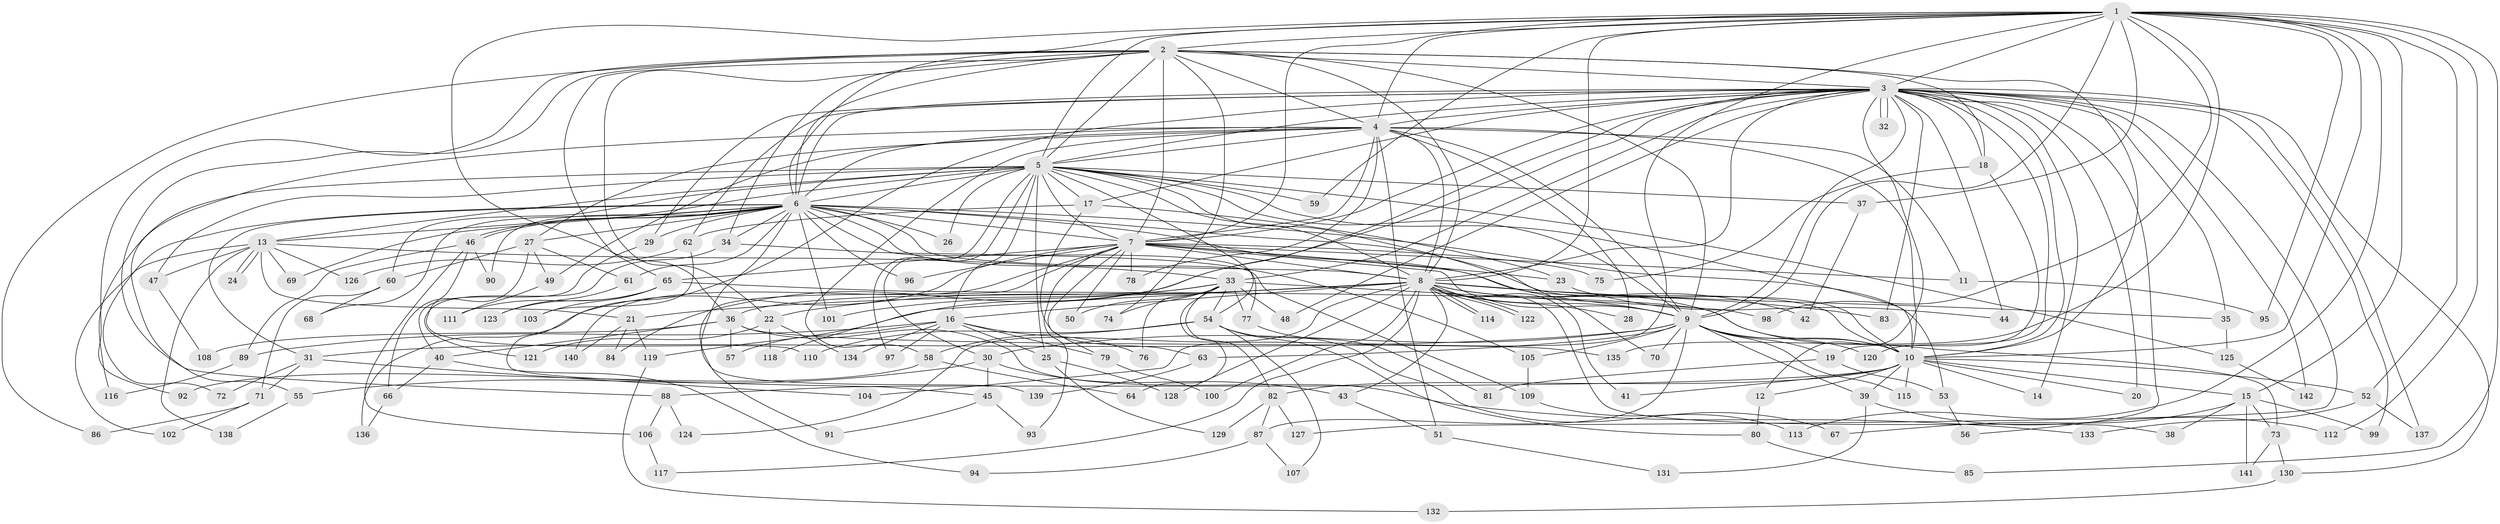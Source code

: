 // Generated by graph-tools (version 1.1) at 2025/34/03/09/25 02:34:53]
// undirected, 142 vertices, 309 edges
graph export_dot {
graph [start="1"]
  node [color=gray90,style=filled];
  1;
  2;
  3;
  4;
  5;
  6;
  7;
  8;
  9;
  10;
  11;
  12;
  13;
  14;
  15;
  16;
  17;
  18;
  19;
  20;
  21;
  22;
  23;
  24;
  25;
  26;
  27;
  28;
  29;
  30;
  31;
  32;
  33;
  34;
  35;
  36;
  37;
  38;
  39;
  40;
  41;
  42;
  43;
  44;
  45;
  46;
  47;
  48;
  49;
  50;
  51;
  52;
  53;
  54;
  55;
  56;
  57;
  58;
  59;
  60;
  61;
  62;
  63;
  64;
  65;
  66;
  67;
  68;
  69;
  70;
  71;
  72;
  73;
  74;
  75;
  76;
  77;
  78;
  79;
  80;
  81;
  82;
  83;
  84;
  85;
  86;
  87;
  88;
  89;
  90;
  91;
  92;
  93;
  94;
  95;
  96;
  97;
  98;
  99;
  100;
  101;
  102;
  103;
  104;
  105;
  106;
  107;
  108;
  109;
  110;
  111;
  112;
  113;
  114;
  115;
  116;
  117;
  118;
  119;
  120;
  121;
  122;
  123;
  124;
  125;
  126;
  127;
  128;
  129;
  130;
  131;
  132;
  133;
  134;
  135;
  136;
  137;
  138;
  139;
  140;
  141;
  142;
  1 -- 2;
  1 -- 3;
  1 -- 4;
  1 -- 5;
  1 -- 6;
  1 -- 7;
  1 -- 8;
  1 -- 9;
  1 -- 10;
  1 -- 15;
  1 -- 36;
  1 -- 37;
  1 -- 52;
  1 -- 59;
  1 -- 85;
  1 -- 95;
  1 -- 98;
  1 -- 104;
  1 -- 112;
  1 -- 113;
  1 -- 135;
  2 -- 3;
  2 -- 4;
  2 -- 5;
  2 -- 6;
  2 -- 7;
  2 -- 8;
  2 -- 9;
  2 -- 10;
  2 -- 18;
  2 -- 22;
  2 -- 34;
  2 -- 65;
  2 -- 74;
  2 -- 86;
  2 -- 88;
  2 -- 92;
  3 -- 4;
  3 -- 5;
  3 -- 6;
  3 -- 7;
  3 -- 8;
  3 -- 9;
  3 -- 10;
  3 -- 12;
  3 -- 14;
  3 -- 17;
  3 -- 18;
  3 -- 20;
  3 -- 29;
  3 -- 32;
  3 -- 32;
  3 -- 33;
  3 -- 35;
  3 -- 44;
  3 -- 45;
  3 -- 48;
  3 -- 56;
  3 -- 62;
  3 -- 83;
  3 -- 84;
  3 -- 99;
  3 -- 118;
  3 -- 120;
  3 -- 127;
  3 -- 130;
  3 -- 137;
  3 -- 142;
  4 -- 5;
  4 -- 6;
  4 -- 7;
  4 -- 8;
  4 -- 9;
  4 -- 10;
  4 -- 11;
  4 -- 27;
  4 -- 28;
  4 -- 49;
  4 -- 51;
  4 -- 55;
  4 -- 58;
  4 -- 78;
  5 -- 6;
  5 -- 7;
  5 -- 8;
  5 -- 9;
  5 -- 10;
  5 -- 13;
  5 -- 16;
  5 -- 17;
  5 -- 25;
  5 -- 26;
  5 -- 30;
  5 -- 37;
  5 -- 47;
  5 -- 54;
  5 -- 59;
  5 -- 60;
  5 -- 68;
  5 -- 70;
  5 -- 97;
  5 -- 116;
  5 -- 125;
  6 -- 7;
  6 -- 8;
  6 -- 9;
  6 -- 10;
  6 -- 13;
  6 -- 26;
  6 -- 27;
  6 -- 29;
  6 -- 31;
  6 -- 34;
  6 -- 46;
  6 -- 46;
  6 -- 53;
  6 -- 61;
  6 -- 69;
  6 -- 72;
  6 -- 77;
  6 -- 90;
  6 -- 96;
  6 -- 101;
  6 -- 105;
  6 -- 139;
  7 -- 8;
  7 -- 9;
  7 -- 10;
  7 -- 11;
  7 -- 23;
  7 -- 50;
  7 -- 65;
  7 -- 75;
  7 -- 78;
  7 -- 79;
  7 -- 91;
  7 -- 93;
  7 -- 96;
  7 -- 136;
  7 -- 140;
  8 -- 9;
  8 -- 10;
  8 -- 16;
  8 -- 21;
  8 -- 22;
  8 -- 28;
  8 -- 35;
  8 -- 38;
  8 -- 41;
  8 -- 42;
  8 -- 43;
  8 -- 83;
  8 -- 100;
  8 -- 114;
  8 -- 114;
  8 -- 117;
  8 -- 119;
  8 -- 122;
  8 -- 122;
  8 -- 124;
  8 -- 128;
  9 -- 10;
  9 -- 19;
  9 -- 30;
  9 -- 31;
  9 -- 39;
  9 -- 63;
  9 -- 70;
  9 -- 87;
  9 -- 105;
  9 -- 115;
  9 -- 120;
  10 -- 12;
  10 -- 14;
  10 -- 15;
  10 -- 20;
  10 -- 39;
  10 -- 41;
  10 -- 52;
  10 -- 82;
  10 -- 88;
  10 -- 115;
  11 -- 95;
  12 -- 80;
  13 -- 21;
  13 -- 24;
  13 -- 24;
  13 -- 33;
  13 -- 47;
  13 -- 69;
  13 -- 102;
  13 -- 126;
  13 -- 138;
  15 -- 38;
  15 -- 67;
  15 -- 73;
  15 -- 99;
  15 -- 141;
  16 -- 25;
  16 -- 57;
  16 -- 76;
  16 -- 79;
  16 -- 89;
  16 -- 97;
  16 -- 134;
  17 -- 23;
  17 -- 62;
  17 -- 63;
  18 -- 19;
  18 -- 75;
  19 -- 53;
  19 -- 81;
  21 -- 84;
  21 -- 119;
  21 -- 140;
  22 -- 118;
  22 -- 121;
  22 -- 134;
  23 -- 44;
  25 -- 128;
  25 -- 129;
  27 -- 49;
  27 -- 60;
  27 -- 61;
  27 -- 66;
  29 -- 40;
  30 -- 43;
  30 -- 45;
  30 -- 55;
  31 -- 71;
  31 -- 72;
  31 -- 104;
  33 -- 36;
  33 -- 48;
  33 -- 50;
  33 -- 54;
  33 -- 64;
  33 -- 74;
  33 -- 76;
  33 -- 77;
  33 -- 82;
  33 -- 98;
  33 -- 101;
  34 -- 109;
  34 -- 121;
  35 -- 125;
  36 -- 40;
  36 -- 57;
  36 -- 108;
  36 -- 133;
  36 -- 135;
  37 -- 42;
  39 -- 112;
  39 -- 131;
  40 -- 66;
  40 -- 94;
  43 -- 51;
  45 -- 91;
  45 -- 93;
  46 -- 89;
  46 -- 90;
  46 -- 106;
  46 -- 110;
  47 -- 108;
  49 -- 111;
  51 -- 131;
  52 -- 133;
  52 -- 137;
  53 -- 56;
  54 -- 58;
  54 -- 67;
  54 -- 80;
  54 -- 107;
  54 -- 110;
  55 -- 138;
  58 -- 64;
  58 -- 92;
  60 -- 68;
  60 -- 71;
  61 -- 123;
  62 -- 103;
  62 -- 126;
  63 -- 139;
  65 -- 73;
  65 -- 103;
  65 -- 111;
  65 -- 123;
  66 -- 136;
  71 -- 86;
  71 -- 102;
  73 -- 130;
  73 -- 141;
  77 -- 81;
  79 -- 100;
  80 -- 85;
  82 -- 87;
  82 -- 127;
  82 -- 129;
  87 -- 94;
  87 -- 107;
  88 -- 106;
  88 -- 124;
  89 -- 116;
  105 -- 109;
  106 -- 117;
  109 -- 113;
  119 -- 132;
  125 -- 142;
  130 -- 132;
}
